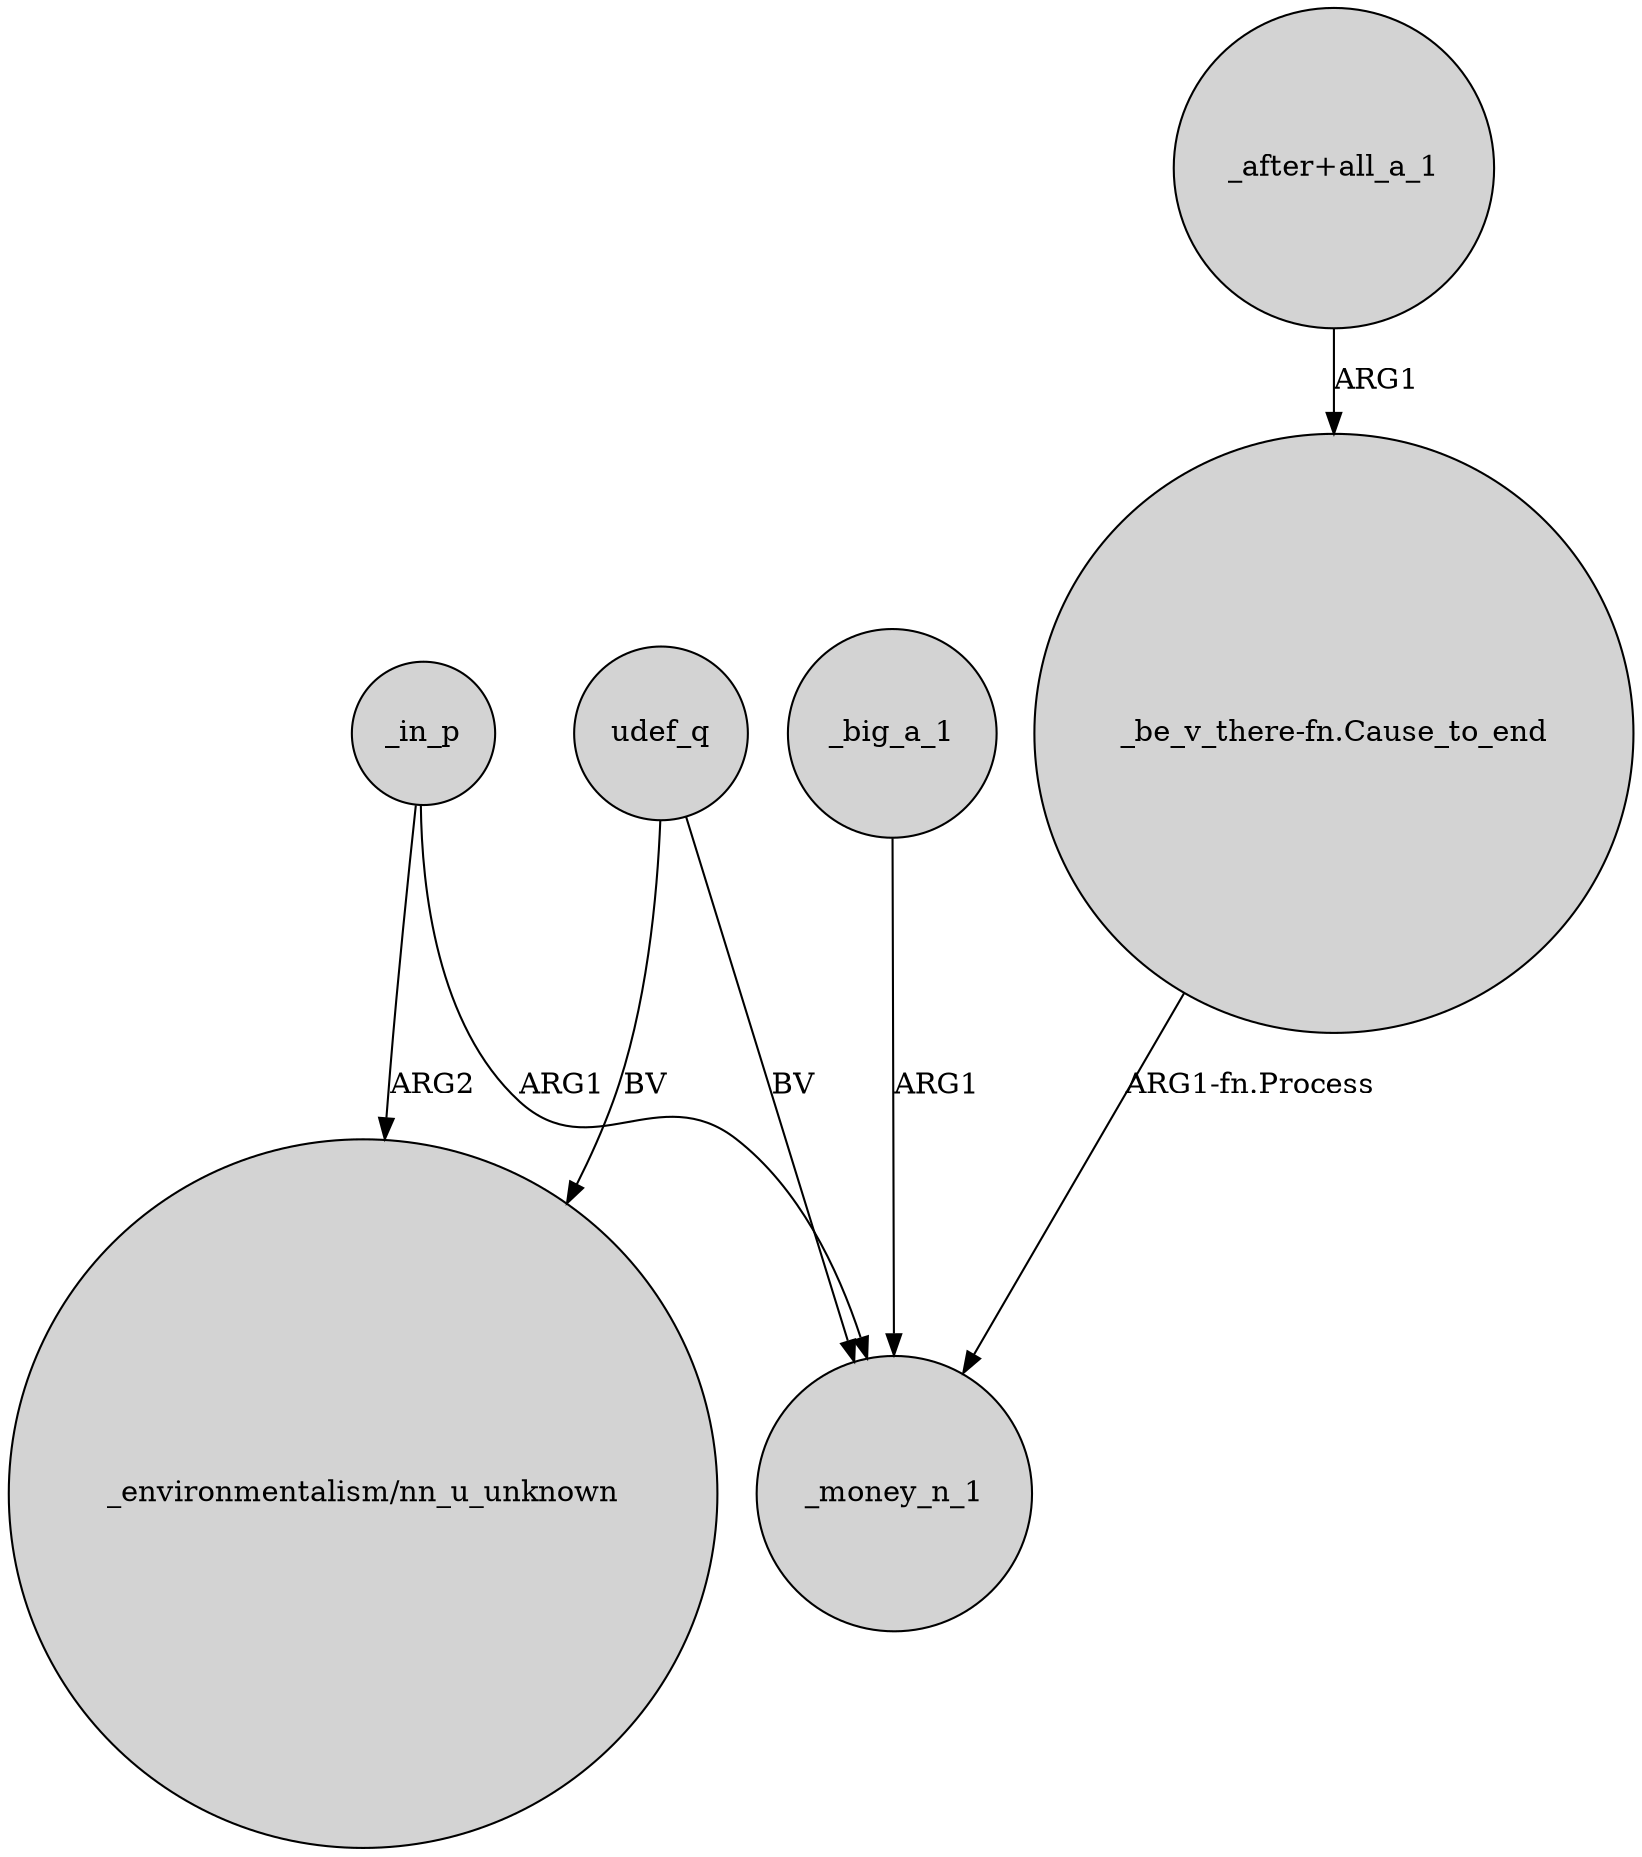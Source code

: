 digraph {
	node [shape=circle style=filled]
	udef_q -> "_environmentalism/nn_u_unknown" [label=BV]
	udef_q -> _money_n_1 [label=BV]
	"_be_v_there-fn.Cause_to_end" -> _money_n_1 [label="ARG1-fn.Process"]
	_in_p -> _money_n_1 [label=ARG1]
	_big_a_1 -> _money_n_1 [label=ARG1]
	"_after+all_a_1" -> "_be_v_there-fn.Cause_to_end" [label=ARG1]
	_in_p -> "_environmentalism/nn_u_unknown" [label=ARG2]
}
